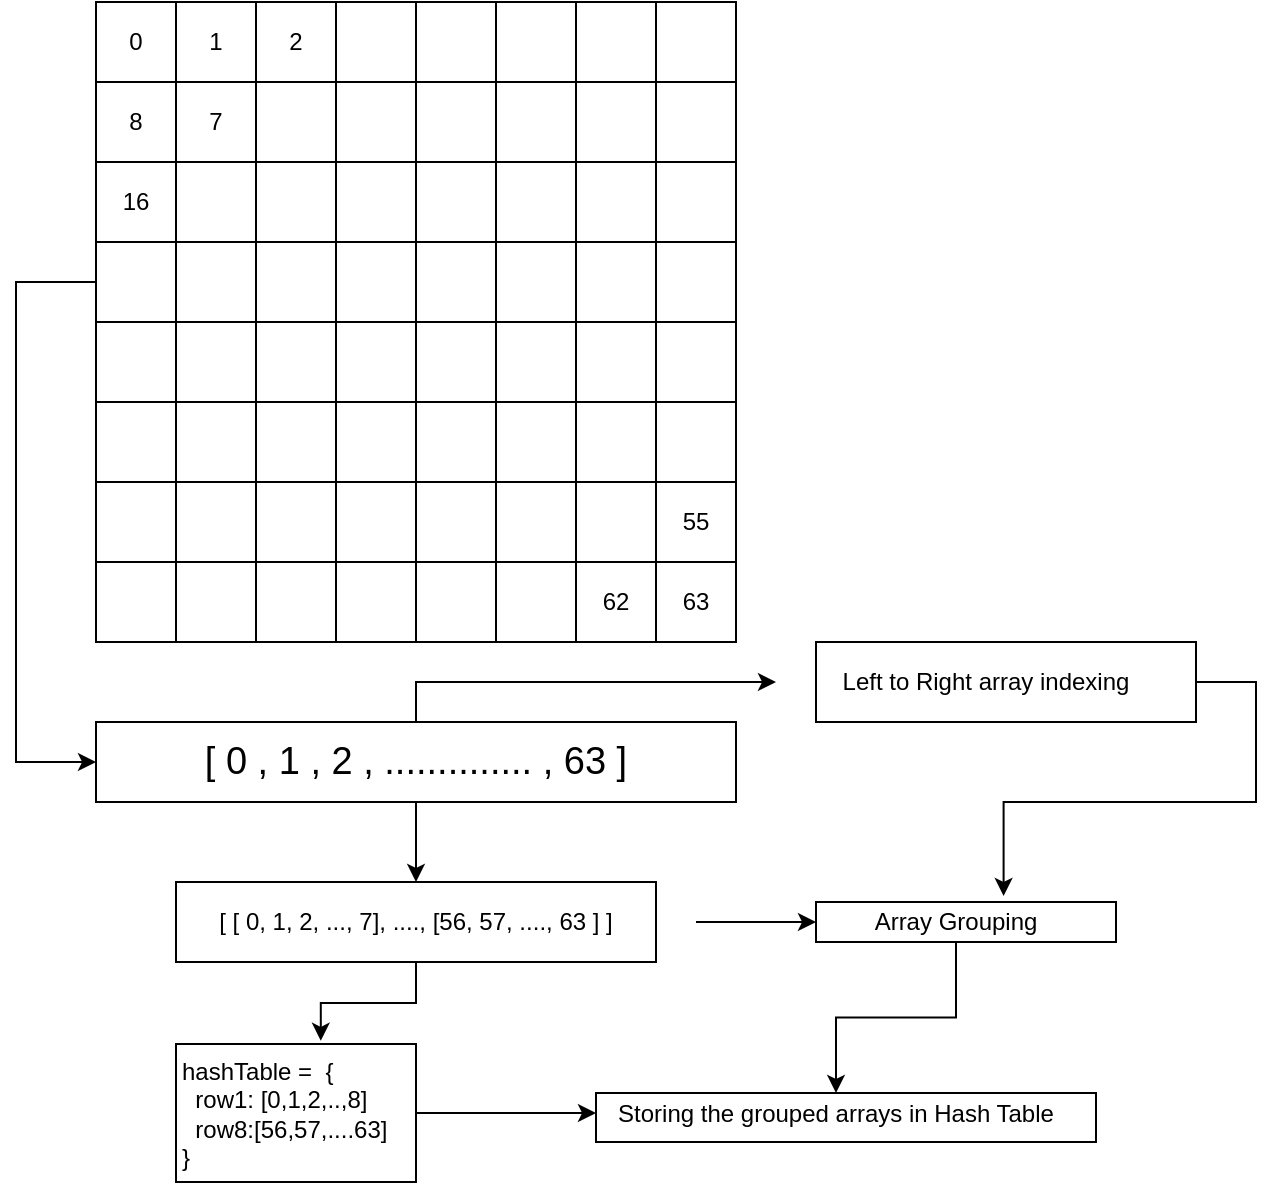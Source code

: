 <mxfile version="13.4.0" type="device"><diagram id="uddoW8iRxrslqYvc-0rY" name="Page-1"><mxGraphModel dx="868" dy="561" grid="1" gridSize="10" guides="1" tooltips="1" connect="1" arrows="1" fold="1" page="1" pageScale="1" pageWidth="850" pageHeight="1100" math="0" shadow="0"><root><mxCell id="0"/><mxCell id="1" parent="0"/><mxCell id="GjkD0HRRbqb-VpebP02q-17" value="" style="rounded=0;whiteSpace=wrap;html=1;shadow=0;strokeWidth=1;align=left;" vertex="1" parent="1"><mxGeometry x="490" y="625.5" width="250" height="24.5" as="geometry"/></mxCell><mxCell id="GjkD0HRRbqb-VpebP02q-16" value="" style="rounded=0;whiteSpace=wrap;html=1;shadow=0;strokeWidth=1;align=left;" vertex="1" parent="1"><mxGeometry x="600" y="530" width="150" height="20" as="geometry"/></mxCell><mxCell id="GjkD0HRRbqb-VpebP02q-10" value="" style="rounded=0;whiteSpace=wrap;html=1;shadow=0;strokeWidth=1;align=left;" vertex="1" parent="1"><mxGeometry x="600" y="400" width="190" height="40" as="geometry"/></mxCell><mxCell id="GjkD0HRRbqb-VpebP02q-9" value="" style="rounded=0;whiteSpace=wrap;html=1;shadow=0;strokeWidth=1;align=left;" vertex="1" parent="1"><mxGeometry x="280" y="601" width="120" height="69" as="geometry"/></mxCell><mxCell id="GjkD0HRRbqb-VpebP02q-8" value="" style="rounded=0;whiteSpace=wrap;html=1;shadow=0;strokeWidth=1;align=left;" vertex="1" parent="1"><mxGeometry x="280" y="520" width="240" height="40" as="geometry"/></mxCell><mxCell id="GjkD0HRRbqb-VpebP02q-7" value="" style="rounded=0;whiteSpace=wrap;html=1;strokeWidth=1;align=left;shadow=0;" vertex="1" parent="1"><mxGeometry x="240" y="440" width="320" height="40" as="geometry"/></mxCell><mxCell id="PqTbE_a8AhFcFjOHOYBc-1" value="" style="whiteSpace=wrap;html=1;aspect=fixed;" parent="1" vertex="1"><mxGeometry x="240" y="80" width="40" height="40" as="geometry"/></mxCell><mxCell id="PqTbE_a8AhFcFjOHOYBc-2" value="" style="whiteSpace=wrap;html=1;aspect=fixed;" parent="1" vertex="1"><mxGeometry x="280" y="80" width="40" height="40" as="geometry"/></mxCell><mxCell id="PqTbE_a8AhFcFjOHOYBc-3" value="" style="whiteSpace=wrap;html=1;aspect=fixed;" parent="1" vertex="1"><mxGeometry x="320" y="80" width="40" height="40" as="geometry"/></mxCell><mxCell id="PqTbE_a8AhFcFjOHOYBc-4" value="" style="whiteSpace=wrap;html=1;aspect=fixed;" parent="1" vertex="1"><mxGeometry x="360" y="80" width="40" height="40" as="geometry"/></mxCell><mxCell id="PqTbE_a8AhFcFjOHOYBc-5" value="" style="whiteSpace=wrap;html=1;aspect=fixed;" parent="1" vertex="1"><mxGeometry x="400" y="80" width="40" height="40" as="geometry"/></mxCell><mxCell id="PqTbE_a8AhFcFjOHOYBc-6" value="" style="whiteSpace=wrap;html=1;aspect=fixed;" parent="1" vertex="1"><mxGeometry x="440" y="80" width="40" height="40" as="geometry"/></mxCell><mxCell id="PqTbE_a8AhFcFjOHOYBc-7" value="" style="whiteSpace=wrap;html=1;aspect=fixed;" parent="1" vertex="1"><mxGeometry x="480" y="80" width="40" height="40" as="geometry"/></mxCell><mxCell id="PqTbE_a8AhFcFjOHOYBc-8" value="" style="whiteSpace=wrap;html=1;aspect=fixed;" parent="1" vertex="1"><mxGeometry x="520" y="80" width="40" height="40" as="geometry"/></mxCell><mxCell id="PqTbE_a8AhFcFjOHOYBc-9" value="" style="whiteSpace=wrap;html=1;aspect=fixed;" parent="1" vertex="1"><mxGeometry x="240" y="120" width="40" height="40" as="geometry"/></mxCell><mxCell id="PqTbE_a8AhFcFjOHOYBc-10" value="" style="whiteSpace=wrap;html=1;aspect=fixed;" parent="1" vertex="1"><mxGeometry x="280" y="120" width="40" height="40" as="geometry"/></mxCell><mxCell id="PqTbE_a8AhFcFjOHOYBc-11" value="" style="whiteSpace=wrap;html=1;aspect=fixed;" parent="1" vertex="1"><mxGeometry x="320" y="120" width="40" height="40" as="geometry"/></mxCell><mxCell id="PqTbE_a8AhFcFjOHOYBc-12" value="" style="whiteSpace=wrap;html=1;aspect=fixed;" parent="1" vertex="1"><mxGeometry x="360" y="120" width="40" height="40" as="geometry"/></mxCell><mxCell id="PqTbE_a8AhFcFjOHOYBc-13" value="" style="whiteSpace=wrap;html=1;aspect=fixed;" parent="1" vertex="1"><mxGeometry x="400" y="120" width="40" height="40" as="geometry"/></mxCell><mxCell id="PqTbE_a8AhFcFjOHOYBc-14" value="" style="whiteSpace=wrap;html=1;aspect=fixed;" parent="1" vertex="1"><mxGeometry x="440" y="120" width="40" height="40" as="geometry"/></mxCell><mxCell id="PqTbE_a8AhFcFjOHOYBc-15" value="" style="whiteSpace=wrap;html=1;aspect=fixed;" parent="1" vertex="1"><mxGeometry x="480" y="120" width="40" height="40" as="geometry"/></mxCell><mxCell id="PqTbE_a8AhFcFjOHOYBc-16" value="" style="whiteSpace=wrap;html=1;aspect=fixed;" parent="1" vertex="1"><mxGeometry x="520" y="120" width="40" height="40" as="geometry"/></mxCell><mxCell id="PqTbE_a8AhFcFjOHOYBc-17" value="" style="whiteSpace=wrap;html=1;aspect=fixed;" parent="1" vertex="1"><mxGeometry x="240" y="160" width="40" height="40" as="geometry"/></mxCell><mxCell id="PqTbE_a8AhFcFjOHOYBc-18" value="" style="whiteSpace=wrap;html=1;aspect=fixed;" parent="1" vertex="1"><mxGeometry x="280" y="160" width="40" height="40" as="geometry"/></mxCell><mxCell id="PqTbE_a8AhFcFjOHOYBc-19" value="" style="whiteSpace=wrap;html=1;aspect=fixed;" parent="1" vertex="1"><mxGeometry x="320" y="160" width="40" height="40" as="geometry"/></mxCell><mxCell id="PqTbE_a8AhFcFjOHOYBc-20" value="" style="whiteSpace=wrap;html=1;aspect=fixed;" parent="1" vertex="1"><mxGeometry x="360" y="160" width="40" height="40" as="geometry"/></mxCell><mxCell id="PqTbE_a8AhFcFjOHOYBc-21" value="" style="whiteSpace=wrap;html=1;aspect=fixed;" parent="1" vertex="1"><mxGeometry x="400" y="160" width="40" height="40" as="geometry"/></mxCell><mxCell id="PqTbE_a8AhFcFjOHOYBc-22" value="" style="whiteSpace=wrap;html=1;aspect=fixed;" parent="1" vertex="1"><mxGeometry x="440" y="160" width="40" height="40" as="geometry"/></mxCell><mxCell id="PqTbE_a8AhFcFjOHOYBc-23" value="" style="whiteSpace=wrap;html=1;aspect=fixed;" parent="1" vertex="1"><mxGeometry x="480" y="160" width="40" height="40" as="geometry"/></mxCell><mxCell id="PqTbE_a8AhFcFjOHOYBc-24" value="" style="whiteSpace=wrap;html=1;aspect=fixed;" parent="1" vertex="1"><mxGeometry x="520" y="160" width="40" height="40" as="geometry"/></mxCell><mxCell id="PqTbE_a8AhFcFjOHOYBc-79" style="edgeStyle=orthogonalEdgeStyle;rounded=0;orthogonalLoop=1;jettySize=auto;html=1;fontSize=19;" parent="1" source="PqTbE_a8AhFcFjOHOYBc-25" target="PqTbE_a8AhFcFjOHOYBc-75" edge="1"><mxGeometry relative="1" as="geometry"><Array as="points"><mxPoint x="200" y="220"/><mxPoint x="200" y="460"/></Array></mxGeometry></mxCell><mxCell id="PqTbE_a8AhFcFjOHOYBc-25" value="" style="whiteSpace=wrap;html=1;aspect=fixed;" parent="1" vertex="1"><mxGeometry x="240" y="200" width="40" height="40" as="geometry"/></mxCell><mxCell id="PqTbE_a8AhFcFjOHOYBc-26" value="" style="whiteSpace=wrap;html=1;aspect=fixed;" parent="1" vertex="1"><mxGeometry x="280" y="200" width="40" height="40" as="geometry"/></mxCell><mxCell id="PqTbE_a8AhFcFjOHOYBc-27" value="" style="whiteSpace=wrap;html=1;aspect=fixed;" parent="1" vertex="1"><mxGeometry x="320" y="200" width="40" height="40" as="geometry"/></mxCell><mxCell id="PqTbE_a8AhFcFjOHOYBc-28" value="" style="whiteSpace=wrap;html=1;aspect=fixed;" parent="1" vertex="1"><mxGeometry x="360" y="200" width="40" height="40" as="geometry"/></mxCell><mxCell id="PqTbE_a8AhFcFjOHOYBc-29" value="" style="whiteSpace=wrap;html=1;aspect=fixed;" parent="1" vertex="1"><mxGeometry x="400" y="200" width="40" height="40" as="geometry"/></mxCell><mxCell id="PqTbE_a8AhFcFjOHOYBc-30" value="" style="whiteSpace=wrap;html=1;aspect=fixed;" parent="1" vertex="1"><mxGeometry x="440" y="200" width="40" height="40" as="geometry"/></mxCell><mxCell id="PqTbE_a8AhFcFjOHOYBc-31" value="" style="whiteSpace=wrap;html=1;aspect=fixed;" parent="1" vertex="1"><mxGeometry x="480" y="200" width="40" height="40" as="geometry"/></mxCell><mxCell id="PqTbE_a8AhFcFjOHOYBc-32" value="" style="whiteSpace=wrap;html=1;aspect=fixed;" parent="1" vertex="1"><mxGeometry x="520" y="200" width="40" height="40" as="geometry"/></mxCell><mxCell id="PqTbE_a8AhFcFjOHOYBc-33" value="" style="whiteSpace=wrap;html=1;aspect=fixed;" parent="1" vertex="1"><mxGeometry x="240" y="240" width="40" height="40" as="geometry"/></mxCell><mxCell id="PqTbE_a8AhFcFjOHOYBc-34" value="" style="whiteSpace=wrap;html=1;aspect=fixed;" parent="1" vertex="1"><mxGeometry x="280" y="240" width="40" height="40" as="geometry"/></mxCell><mxCell id="PqTbE_a8AhFcFjOHOYBc-35" value="" style="whiteSpace=wrap;html=1;aspect=fixed;" parent="1" vertex="1"><mxGeometry x="320" y="240" width="40" height="40" as="geometry"/></mxCell><mxCell id="PqTbE_a8AhFcFjOHOYBc-36" value="" style="whiteSpace=wrap;html=1;aspect=fixed;" parent="1" vertex="1"><mxGeometry x="360" y="240" width="40" height="40" as="geometry"/></mxCell><mxCell id="PqTbE_a8AhFcFjOHOYBc-37" value="" style="whiteSpace=wrap;html=1;aspect=fixed;" parent="1" vertex="1"><mxGeometry x="400" y="240" width="40" height="40" as="geometry"/></mxCell><mxCell id="PqTbE_a8AhFcFjOHOYBc-38" value="" style="whiteSpace=wrap;html=1;aspect=fixed;" parent="1" vertex="1"><mxGeometry x="440" y="240" width="40" height="40" as="geometry"/></mxCell><mxCell id="PqTbE_a8AhFcFjOHOYBc-39" value="" style="whiteSpace=wrap;html=1;aspect=fixed;" parent="1" vertex="1"><mxGeometry x="480" y="240" width="40" height="40" as="geometry"/></mxCell><mxCell id="PqTbE_a8AhFcFjOHOYBc-40" value="" style="whiteSpace=wrap;html=1;aspect=fixed;" parent="1" vertex="1"><mxGeometry x="520" y="240" width="40" height="40" as="geometry"/></mxCell><mxCell id="PqTbE_a8AhFcFjOHOYBc-41" value="" style="whiteSpace=wrap;html=1;aspect=fixed;" parent="1" vertex="1"><mxGeometry x="240" y="280" width="40" height="40" as="geometry"/></mxCell><mxCell id="PqTbE_a8AhFcFjOHOYBc-42" value="" style="whiteSpace=wrap;html=1;aspect=fixed;" parent="1" vertex="1"><mxGeometry x="280" y="280" width="40" height="40" as="geometry"/></mxCell><mxCell id="PqTbE_a8AhFcFjOHOYBc-43" value="" style="whiteSpace=wrap;html=1;aspect=fixed;" parent="1" vertex="1"><mxGeometry x="320" y="280" width="40" height="40" as="geometry"/></mxCell><mxCell id="PqTbE_a8AhFcFjOHOYBc-44" value="" style="whiteSpace=wrap;html=1;aspect=fixed;" parent="1" vertex="1"><mxGeometry x="360" y="280" width="40" height="40" as="geometry"/></mxCell><mxCell id="PqTbE_a8AhFcFjOHOYBc-45" value="" style="whiteSpace=wrap;html=1;aspect=fixed;" parent="1" vertex="1"><mxGeometry x="400" y="280" width="40" height="40" as="geometry"/></mxCell><mxCell id="PqTbE_a8AhFcFjOHOYBc-46" value="" style="whiteSpace=wrap;html=1;aspect=fixed;" parent="1" vertex="1"><mxGeometry x="440" y="280" width="40" height="40" as="geometry"/></mxCell><mxCell id="PqTbE_a8AhFcFjOHOYBc-47" value="" style="whiteSpace=wrap;html=1;aspect=fixed;" parent="1" vertex="1"><mxGeometry x="480" y="280" width="40" height="40" as="geometry"/></mxCell><mxCell id="PqTbE_a8AhFcFjOHOYBc-48" value="" style="whiteSpace=wrap;html=1;aspect=fixed;" parent="1" vertex="1"><mxGeometry x="520" y="280" width="40" height="40" as="geometry"/></mxCell><mxCell id="PqTbE_a8AhFcFjOHOYBc-49" value="" style="whiteSpace=wrap;html=1;aspect=fixed;" parent="1" vertex="1"><mxGeometry x="520" y="320" width="40" height="40" as="geometry"/></mxCell><mxCell id="PqTbE_a8AhFcFjOHOYBc-50" value="" style="whiteSpace=wrap;html=1;aspect=fixed;" parent="1" vertex="1"><mxGeometry x="240" y="320" width="40" height="40" as="geometry"/></mxCell><mxCell id="PqTbE_a8AhFcFjOHOYBc-51" value="" style="whiteSpace=wrap;html=1;aspect=fixed;" parent="1" vertex="1"><mxGeometry x="280" y="320" width="40" height="40" as="geometry"/></mxCell><mxCell id="PqTbE_a8AhFcFjOHOYBc-52" value="" style="whiteSpace=wrap;html=1;aspect=fixed;" parent="1" vertex="1"><mxGeometry x="320" y="320" width="40" height="40" as="geometry"/></mxCell><mxCell id="PqTbE_a8AhFcFjOHOYBc-53" value="" style="whiteSpace=wrap;html=1;aspect=fixed;" parent="1" vertex="1"><mxGeometry x="360" y="320" width="40" height="40" as="geometry"/></mxCell><mxCell id="PqTbE_a8AhFcFjOHOYBc-54" value="" style="whiteSpace=wrap;html=1;aspect=fixed;" parent="1" vertex="1"><mxGeometry x="400" y="320" width="40" height="40" as="geometry"/></mxCell><mxCell id="PqTbE_a8AhFcFjOHOYBc-55" value="" style="whiteSpace=wrap;html=1;aspect=fixed;" parent="1" vertex="1"><mxGeometry x="440" y="320" width="40" height="40" as="geometry"/></mxCell><mxCell id="PqTbE_a8AhFcFjOHOYBc-56" value="" style="whiteSpace=wrap;html=1;aspect=fixed;" parent="1" vertex="1"><mxGeometry x="480" y="320" width="40" height="40" as="geometry"/></mxCell><mxCell id="PqTbE_a8AhFcFjOHOYBc-57" value="" style="whiteSpace=wrap;html=1;aspect=fixed;" parent="1" vertex="1"><mxGeometry x="520" y="360" width="40" height="40" as="geometry"/></mxCell><mxCell id="PqTbE_a8AhFcFjOHOYBc-58" value="" style="whiteSpace=wrap;html=1;aspect=fixed;" parent="1" vertex="1"><mxGeometry x="240" y="360" width="40" height="40" as="geometry"/></mxCell><mxCell id="PqTbE_a8AhFcFjOHOYBc-59" value="" style="whiteSpace=wrap;html=1;aspect=fixed;" parent="1" vertex="1"><mxGeometry x="280" y="360" width="40" height="40" as="geometry"/></mxCell><mxCell id="PqTbE_a8AhFcFjOHOYBc-60" value="" style="whiteSpace=wrap;html=1;aspect=fixed;" parent="1" vertex="1"><mxGeometry x="320" y="360" width="40" height="40" as="geometry"/></mxCell><mxCell id="PqTbE_a8AhFcFjOHOYBc-61" value="" style="whiteSpace=wrap;html=1;aspect=fixed;" parent="1" vertex="1"><mxGeometry x="360" y="360" width="40" height="40" as="geometry"/></mxCell><mxCell id="PqTbE_a8AhFcFjOHOYBc-62" value="" style="whiteSpace=wrap;html=1;aspect=fixed;" parent="1" vertex="1"><mxGeometry x="400" y="360" width="40" height="40" as="geometry"/></mxCell><mxCell id="PqTbE_a8AhFcFjOHOYBc-63" value="" style="whiteSpace=wrap;html=1;aspect=fixed;" parent="1" vertex="1"><mxGeometry x="440" y="360" width="40" height="40" as="geometry"/></mxCell><mxCell id="PqTbE_a8AhFcFjOHOYBc-64" value="" style="whiteSpace=wrap;html=1;aspect=fixed;" parent="1" vertex="1"><mxGeometry x="480" y="360" width="40" height="40" as="geometry"/></mxCell><mxCell id="PqTbE_a8AhFcFjOHOYBc-65" value="0" style="text;html=1;strokeColor=none;fillColor=none;align=center;verticalAlign=middle;whiteSpace=wrap;rounded=0;" parent="1" vertex="1"><mxGeometry x="240" y="90" width="40" height="20" as="geometry"/></mxCell><mxCell id="PqTbE_a8AhFcFjOHOYBc-66" value="1" style="text;html=1;strokeColor=none;fillColor=none;align=center;verticalAlign=middle;whiteSpace=wrap;rounded=0;" parent="1" vertex="1"><mxGeometry x="280" y="90" width="40" height="20" as="geometry"/></mxCell><mxCell id="PqTbE_a8AhFcFjOHOYBc-67" value="2" style="text;html=1;strokeColor=none;fillColor=none;align=center;verticalAlign=middle;whiteSpace=wrap;rounded=0;" parent="1" vertex="1"><mxGeometry x="320" y="90" width="40" height="20" as="geometry"/></mxCell><mxCell id="PqTbE_a8AhFcFjOHOYBc-68" value="8" style="text;html=1;strokeColor=none;fillColor=none;align=center;verticalAlign=middle;whiteSpace=wrap;rounded=0;" parent="1" vertex="1"><mxGeometry x="240" y="130" width="40" height="20" as="geometry"/></mxCell><mxCell id="PqTbE_a8AhFcFjOHOYBc-69" value="7" style="text;html=1;strokeColor=none;fillColor=none;align=center;verticalAlign=middle;whiteSpace=wrap;rounded=0;" parent="1" vertex="1"><mxGeometry x="280" y="130" width="40" height="20" as="geometry"/></mxCell><mxCell id="PqTbE_a8AhFcFjOHOYBc-70" value="16" style="text;html=1;strokeColor=none;fillColor=none;align=center;verticalAlign=middle;whiteSpace=wrap;rounded=0;" parent="1" vertex="1"><mxGeometry x="240" y="170" width="40" height="20" as="geometry"/></mxCell><mxCell id="GjkD0HRRbqb-VpebP02q-3" style="edgeStyle=orthogonalEdgeStyle;rounded=0;orthogonalLoop=1;jettySize=auto;html=1;entryX=0.67;entryY=-0.151;entryDx=0;entryDy=0;entryPerimeter=0;" edge="1" parent="1" source="PqTbE_a8AhFcFjOHOYBc-74" target="GjkD0HRRbqb-VpebP02q-2"><mxGeometry relative="1" as="geometry"><Array as="points"><mxPoint x="820" y="420"/><mxPoint x="820" y="480"/><mxPoint x="694" y="480"/></Array></mxGeometry></mxCell><mxCell id="PqTbE_a8AhFcFjOHOYBc-74" value="Left to Right array indexing" style="text;html=1;strokeColor=none;fillColor=none;align=center;verticalAlign=middle;whiteSpace=wrap;rounded=0;" parent="1" vertex="1"><mxGeometry x="580" y="410" width="210" height="20" as="geometry"/></mxCell><mxCell id="PqTbE_a8AhFcFjOHOYBc-78" style="edgeStyle=orthogonalEdgeStyle;rounded=0;orthogonalLoop=1;jettySize=auto;html=1;fontSize=19;" parent="1" source="PqTbE_a8AhFcFjOHOYBc-75" target="PqTbE_a8AhFcFjOHOYBc-74" edge="1"><mxGeometry relative="1" as="geometry"><Array as="points"><mxPoint x="400" y="420"/></Array></mxGeometry></mxCell><mxCell id="PqTbE_a8AhFcFjOHOYBc-80" style="edgeStyle=orthogonalEdgeStyle;rounded=0;orthogonalLoop=1;jettySize=auto;html=1;fontSize=19;" parent="1" source="PqTbE_a8AhFcFjOHOYBc-75" target="PqTbE_a8AhFcFjOHOYBc-81" edge="1"><mxGeometry relative="1" as="geometry"><mxPoint x="400" y="540" as="targetPoint"/></mxGeometry></mxCell><mxCell id="PqTbE_a8AhFcFjOHOYBc-75" value="[ 0 , 1 , 2 , .............. , 63 ]" style="text;html=1;strokeColor=none;fillColor=none;align=center;verticalAlign=middle;whiteSpace=wrap;rounded=0;fontSize=19;strokeWidth=6;" parent="1" vertex="1"><mxGeometry x="240" y="440" width="320" height="40" as="geometry"/></mxCell><mxCell id="GjkD0HRRbqb-VpebP02q-1" style="edgeStyle=orthogonalEdgeStyle;rounded=0;orthogonalLoop=1;jettySize=auto;html=1;" edge="1" parent="1" source="PqTbE_a8AhFcFjOHOYBc-81" target="GjkD0HRRbqb-VpebP02q-2"><mxGeometry relative="1" as="geometry"><mxPoint x="600" y="540" as="targetPoint"/></mxGeometry></mxCell><mxCell id="GjkD0HRRbqb-VpebP02q-12" style="edgeStyle=orthogonalEdgeStyle;rounded=0;orthogonalLoop=1;jettySize=auto;html=1;entryX=0.6;entryY=-0.023;entryDx=0;entryDy=0;entryPerimeter=0;" edge="1" parent="1" source="PqTbE_a8AhFcFjOHOYBc-81" target="GjkD0HRRbqb-VpebP02q-4"><mxGeometry relative="1" as="geometry"/></mxCell><mxCell id="PqTbE_a8AhFcFjOHOYBc-81" value="[ [ 0, 1, 2, ..., 7], ...., [56, 57, ...., 63 ] ]" style="text;html=1;strokeColor=none;fillColor=none;align=center;verticalAlign=middle;whiteSpace=wrap;rounded=0;" parent="1" vertex="1"><mxGeometry x="260" y="520" width="280" height="40" as="geometry"/></mxCell><mxCell id="GjkD0HRRbqb-VpebP02q-11" style="edgeStyle=orthogonalEdgeStyle;rounded=0;orthogonalLoop=1;jettySize=auto;html=1;" edge="1" parent="1" source="GjkD0HRRbqb-VpebP02q-2" target="GjkD0HRRbqb-VpebP02q-6"><mxGeometry relative="1" as="geometry"/></mxCell><mxCell id="GjkD0HRRbqb-VpebP02q-2" value="Array Grouping" style="text;html=1;strokeColor=none;fillColor=none;align=center;verticalAlign=middle;whiteSpace=wrap;rounded=0;" vertex="1" parent="1"><mxGeometry x="600" y="530" width="140" height="20" as="geometry"/></mxCell><mxCell id="GjkD0HRRbqb-VpebP02q-5" style="edgeStyle=orthogonalEdgeStyle;rounded=0;orthogonalLoop=1;jettySize=auto;html=1;" edge="1" parent="1" source="GjkD0HRRbqb-VpebP02q-4" target="GjkD0HRRbqb-VpebP02q-6"><mxGeometry relative="1" as="geometry"><mxPoint x="510" y="635.5" as="targetPoint"/></mxGeometry></mxCell><mxCell id="GjkD0HRRbqb-VpebP02q-4" value="hashTable =&amp;nbsp; {&lt;br&gt;&amp;nbsp; row1: [0,1,2,..,8]&lt;br&gt;&amp;nbsp; row8:[56,57,....63]&lt;br&gt;}" style="text;html=1;strokeColor=none;fillColor=none;align=left;verticalAlign=top;whiteSpace=wrap;rounded=0;" vertex="1" parent="1"><mxGeometry x="281" y="601" width="119" height="69" as="geometry"/></mxCell><mxCell id="GjkD0HRRbqb-VpebP02q-6" value="Storing the grouped arrays in Hash Table" style="text;html=1;strokeColor=none;fillColor=none;align=center;verticalAlign=middle;whiteSpace=wrap;rounded=0;" vertex="1" parent="1"><mxGeometry x="490" y="625.5" width="240" height="20" as="geometry"/></mxCell><mxCell id="GjkD0HRRbqb-VpebP02q-13" value="63" style="text;html=1;strokeColor=none;fillColor=none;align=center;verticalAlign=middle;whiteSpace=wrap;rounded=0;" vertex="1" parent="1"><mxGeometry x="520" y="370" width="40" height="20" as="geometry"/></mxCell><mxCell id="GjkD0HRRbqb-VpebP02q-14" value="62" style="text;html=1;strokeColor=none;fillColor=none;align=center;verticalAlign=middle;whiteSpace=wrap;rounded=0;" vertex="1" parent="1"><mxGeometry x="480" y="370" width="40" height="20" as="geometry"/></mxCell><mxCell id="GjkD0HRRbqb-VpebP02q-15" value="55" style="text;html=1;strokeColor=none;fillColor=none;align=center;verticalAlign=middle;whiteSpace=wrap;rounded=0;" vertex="1" parent="1"><mxGeometry x="520" y="330" width="40" height="20" as="geometry"/></mxCell></root></mxGraphModel></diagram></mxfile>